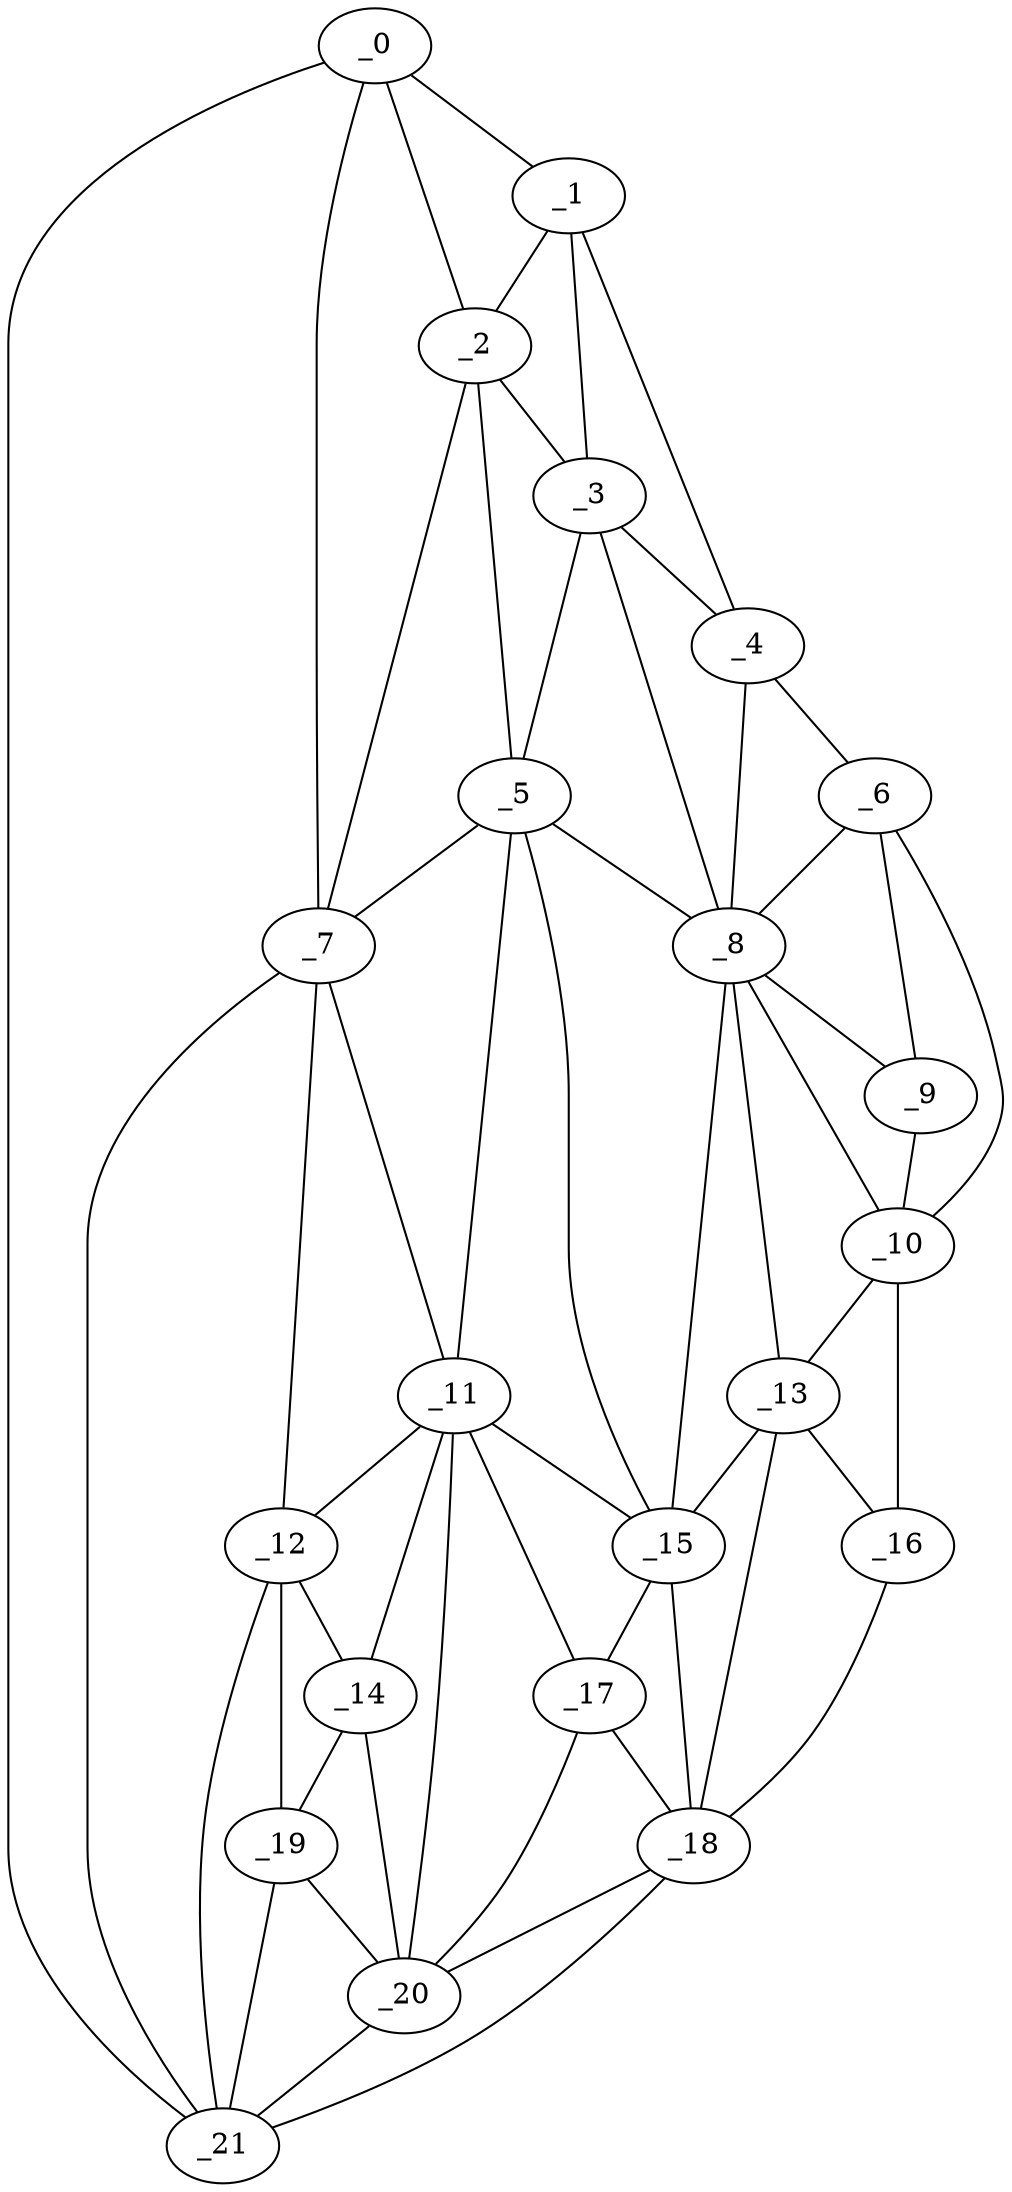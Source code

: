 graph "obj59__100.gxl" {
	_0	 [x=21,
		y=12];
	_1	 [x=22,
		y=78];
	_0 -- _1	 [valence=1];
	_2	 [x=30,
		y=78];
	_0 -- _2	 [valence=2];
	_7	 [x=65,
		y=41];
	_0 -- _7	 [valence=1];
	_21	 [x=110,
		y=15];
	_0 -- _21	 [valence=1];
	_1 -- _2	 [valence=1];
	_3	 [x=30,
		y=83];
	_1 -- _3	 [valence=2];
	_4	 [x=33,
		y=114];
	_1 -- _4	 [valence=1];
	_2 -- _3	 [valence=2];
	_5	 [x=58,
		y=74];
	_2 -- _5	 [valence=1];
	_2 -- _7	 [valence=1];
	_3 -- _4	 [valence=2];
	_3 -- _5	 [valence=1];
	_8	 [x=65,
		y=103];
	_3 -- _8	 [valence=2];
	_6	 [x=64,
		y=118];
	_4 -- _6	 [valence=1];
	_4 -- _8	 [valence=2];
	_5 -- _7	 [valence=1];
	_5 -- _8	 [valence=2];
	_11	 [x=96,
		y=54];
	_5 -- _11	 [valence=2];
	_15	 [x=101,
		y=91];
	_5 -- _15	 [valence=1];
	_6 -- _8	 [valence=1];
	_9	 [x=67,
		y=114];
	_6 -- _9	 [valence=2];
	_10	 [x=91,
		y=115];
	_6 -- _10	 [valence=1];
	_7 -- _11	 [valence=2];
	_12	 [x=97,
		y=35];
	_7 -- _12	 [valence=1];
	_7 -- _21	 [valence=2];
	_8 -- _9	 [valence=2];
	_8 -- _10	 [valence=2];
	_13	 [x=99,
		y=103];
	_8 -- _13	 [valence=2];
	_8 -- _15	 [valence=1];
	_9 -- _10	 [valence=1];
	_10 -- _13	 [valence=1];
	_16	 [x=106,
		y=106];
	_10 -- _16	 [valence=1];
	_11 -- _12	 [valence=2];
	_14	 [x=101,
		y=45];
	_11 -- _14	 [valence=2];
	_11 -- _15	 [valence=2];
	_17	 [x=108,
		y=69];
	_11 -- _17	 [valence=1];
	_20	 [x=109,
		y=45];
	_11 -- _20	 [valence=2];
	_12 -- _14	 [valence=1];
	_19	 [x=109,
		y=39];
	_12 -- _19	 [valence=2];
	_12 -- _21	 [valence=1];
	_13 -- _15	 [valence=1];
	_13 -- _16	 [valence=1];
	_18	 [x=108,
		y=99];
	_13 -- _18	 [valence=2];
	_14 -- _19	 [valence=2];
	_14 -- _20	 [valence=1];
	_15 -- _17	 [valence=2];
	_15 -- _18	 [valence=1];
	_16 -- _18	 [valence=1];
	_17 -- _18	 [valence=2];
	_17 -- _20	 [valence=1];
	_18 -- _20	 [valence=2];
	_18 -- _21	 [valence=1];
	_19 -- _20	 [valence=2];
	_19 -- _21	 [valence=2];
	_20 -- _21	 [valence=2];
}
